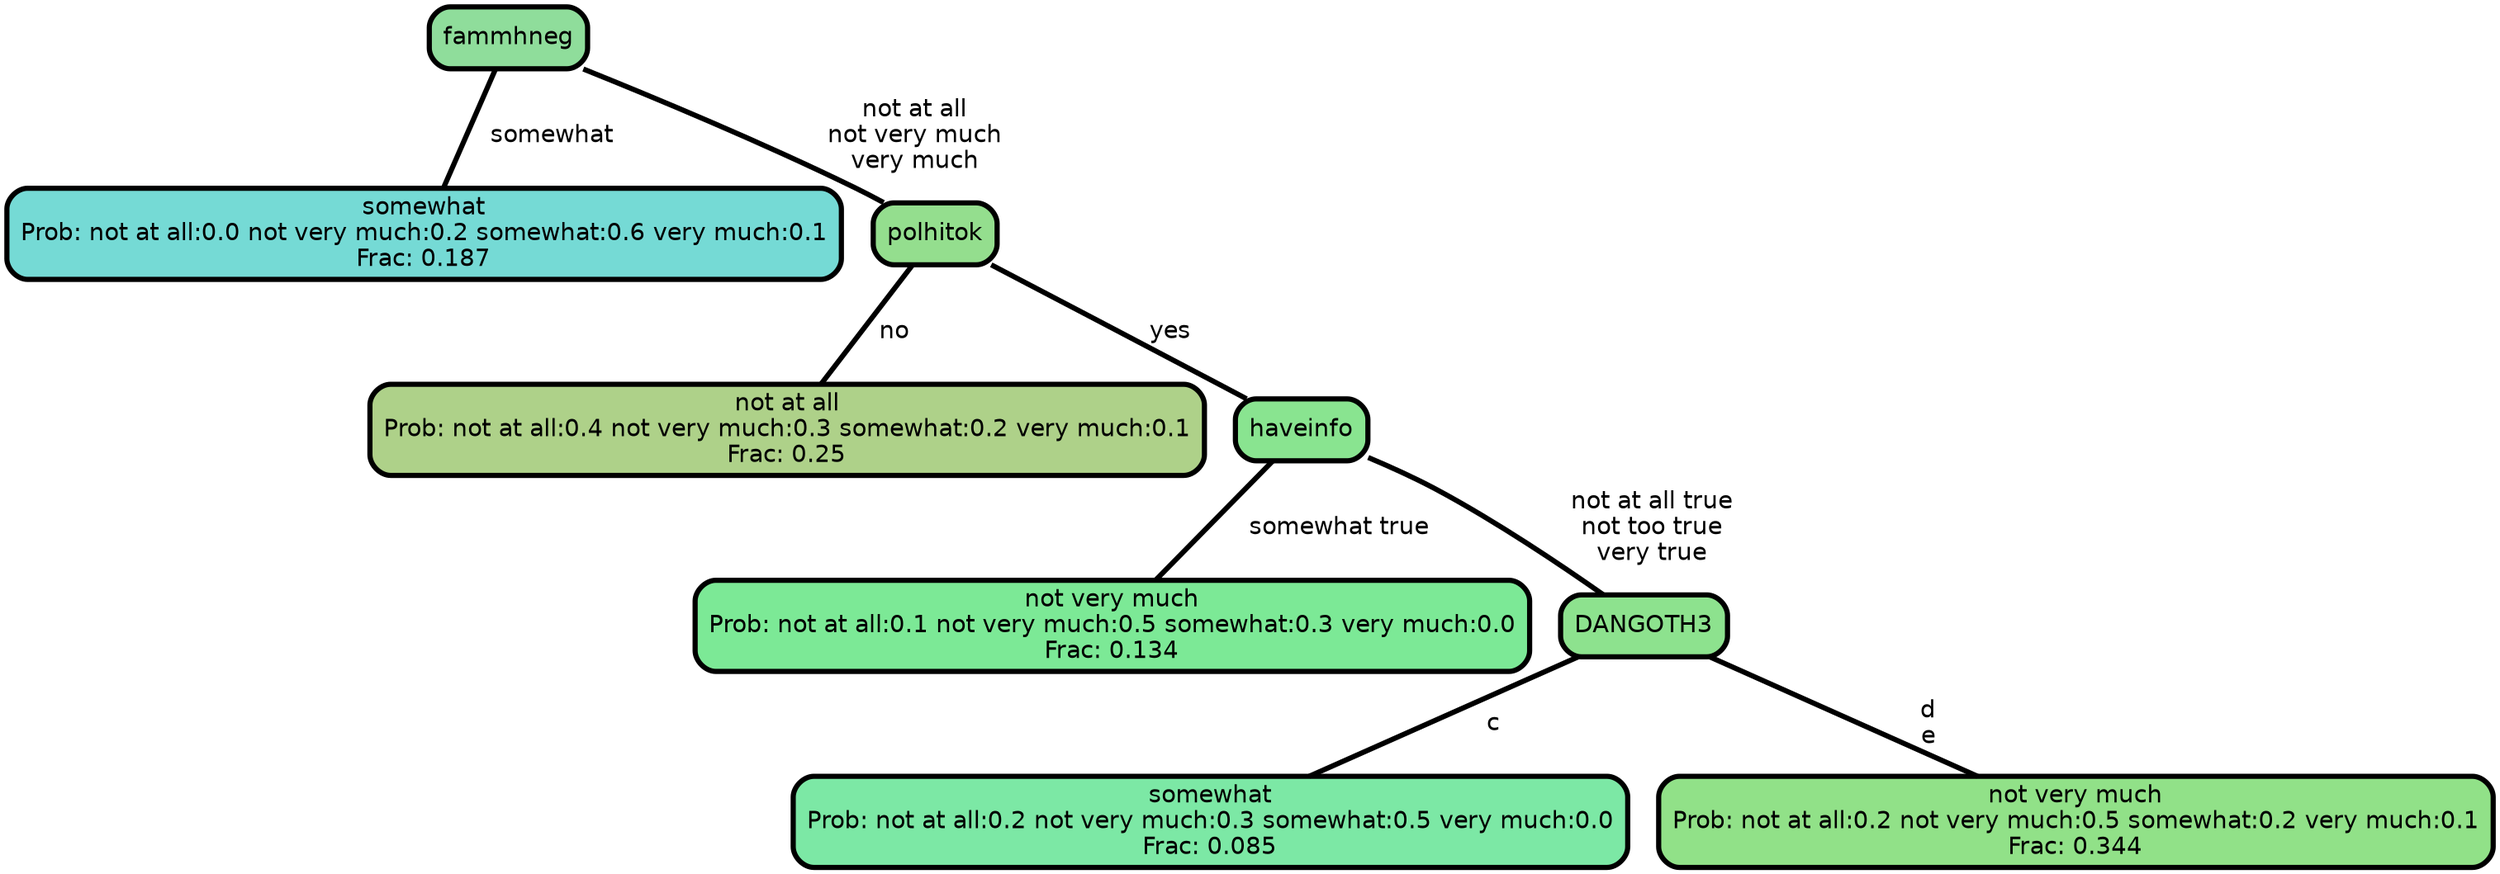 graph Tree {
node [shape=box, style="filled, rounded",color="black",penwidth="3",fontcolor="black",                 fontname=helvetica] ;
graph [ranksep="0 equally", splines=straight,                 bgcolor=transparent, dpi=200] ;
edge [fontname=helvetica, color=black] ;
0 [label="somewhat
Prob: not at all:0.0 not very much:0.2 somewhat:0.6 very much:0.1
Frac: 0.187", fillcolor="#75dad5"] ;
1 [label="fammhneg", fillcolor="#8fdd9b"] ;
2 [label="not at all
Prob: not at all:0.4 not very much:0.3 somewhat:0.2 very much:0.1
Frac: 0.25", fillcolor="#aed189"] ;
3 [label="polhitok", fillcolor="#94de8e"] ;
4 [label="not very much
Prob: not at all:0.1 not very much:0.5 somewhat:0.3 very much:0.0
Frac: 0.134", fillcolor="#7ce996"] ;
5 [label="haveinfo", fillcolor="#89e490"] ;
6 [label="somewhat
Prob: not at all:0.2 not very much:0.3 somewhat:0.5 very much:0.0
Frac: 0.085", fillcolor="#7ce8a5"] ;
7 [label="DANGOTH3", fillcolor="#8de28e"] ;
8 [label="not very much
Prob: not at all:0.2 not very much:0.5 somewhat:0.2 very much:0.1
Frac: 0.344", fillcolor="#91e188"] ;
1 -- 0 [label=" somewhat",penwidth=3] ;
1 -- 3 [label=" not at all\n not very much\n very much",penwidth=3] ;
3 -- 2 [label=" no",penwidth=3] ;
3 -- 5 [label=" yes",penwidth=3] ;
5 -- 4 [label=" somewhat true",penwidth=3] ;
5 -- 7 [label=" not at all true\n not too true\n very true",penwidth=3] ;
7 -- 6 [label=" c",penwidth=3] ;
7 -- 8 [label=" d\n e",penwidth=3] ;
{rank = same;}}
